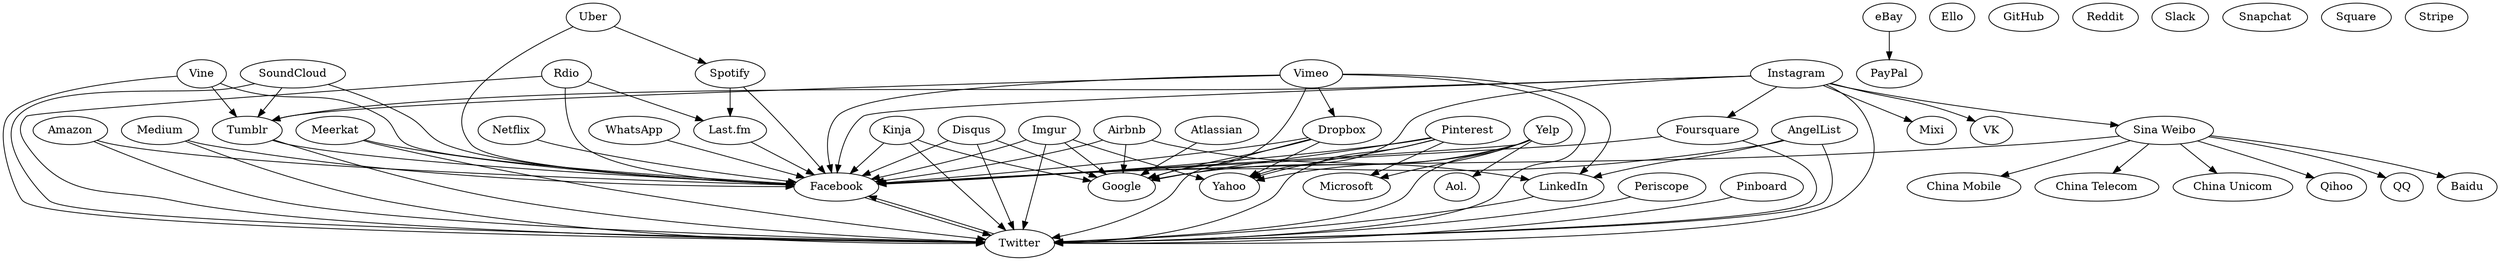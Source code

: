 digraph G {
  overlap=false
  splines=true

  "Airbnb"      -> "Facebook";
  "Airbnb"      -> "Google";
  "Airbnb"      -> "LinkedIn";
  "Amazon"      -> "Facebook";
  "Amazon"      -> "Twitter";
  "AngelList"   -> "Facebook";
  "AngelList"   -> "LinkedIn";
  "AngelList"   -> "Twitter";
  "Atlassian"   -> "Google";
  "Disqus"      -> "Facebook";
  "Disqus"      -> "Google";
  "Disqus"      -> "Twitter";
  "Dropbox"     -> "Facebook";
  "Dropbox"     -> "Google";
  "Dropbox"     -> "Twitter";
  "Dropbox"     -> "Yahoo";
  "eBay"        -> "PayPal";
  "Ello";
  "Facebook"    -> "Twitter"
  "Foursquare"  -> "Facebook";
  "Foursquare"  -> "Twitter";
  "GitHub";
  "Imgur"       -> "Facebook";
  "Imgur"       -> "Google";
  "Imgur"       -> "Twitter";
  "Imgur"       -> "Yahoo";
  "Instagram"   -> "Facebook";
  "Instagram"   -> "Foursquare";
  "Instagram"   -> "Mixi";
  "Instagram"   -> "Sina Weibo";
  "Instagram"   -> "Tumblr";
  "Instagram"   -> "Twitter";
  "Instagram"   -> "VK";
  "Instagram"   -> "Yahoo";
  "Kinja"       -> "Facebook";
  "Kinja"       -> "Google";
  "Kinja"       -> "Twitter";
  "Last.fm"     -> "Facebook"
  "LinkedIn"    -> "Twitter";
  "Medium"      -> "Facebook";
  "Medium"      -> "Twitter";
  "Meerkat"     -> "Facebook";
  "Meerkat"     -> "Twitter";
  "Netflix"     -> "Facebook";
  "Periscope"   -> "Twitter";
  "Pinboard"    -> "Twitter";
  "Pinterest"   -> "Facebook";
  "Pinterest"   -> "Google";
  "Pinterest"   -> "Microsoft";
  "Pinterest"   -> "Twitter";
  "Pinterest"   -> "Yahoo";
  "Rdio"        -> "Facebook";
  "Rdio"        -> "Last.fm";
  "Rdio"        -> "Twitter";
  "Reddit";
  "Sina Weibo"  -> "Baidu";
  "Sina Weibo"  -> "China Mobile";
  "Sina Weibo"  -> "China Telecom";
  "Sina Weibo"  -> "China Unicom";
  "Sina Weibo"  -> "Facebook";
  "Sina Weibo"  -> "Qihoo";
  "Sina Weibo"  -> "QQ";
  "Slack";
  "Snapchat";
  "SoundCloud"  -> "Facebook";
  "SoundCloud"  -> "Tumblr";
  "SoundCloud"  -> "Twitter";
  "Spotify"     -> "Facebook";
  "Spotify"     -> "Last.fm";
  "Square";
  "Stripe";
  "Tumblr"      -> "Facebook";
  "Tumblr"      -> "Twitter";
  "Twitter"     -> "Facebook";
  "Uber"        -> "Facebook";
  "Uber"        -> "Spotify";
  "Vimeo"       -> "Dropbox";
  "Vimeo"       -> "Facebook";
  "Vimeo"       -> "Google";
  "Vimeo"       -> "LinkedIn";
  "Vimeo"       -> "Tumblr";
  "Vimeo"       -> "Twitter";
  "Vine"        -> "Facebook";
  "Vine"        -> "Tumblr";
  "Vine"        -> "Twitter";
  "WhatsApp"    -> "Facebook";
  "Yelp"        -> "Aol.";
  "Yelp"        -> "Facebook";
  "Yelp"        -> "Google";
  "Yelp"        -> "Microsoft";
  "Yelp"        -> "Twitter";
  "Yelp"        -> "Yahoo";
}
